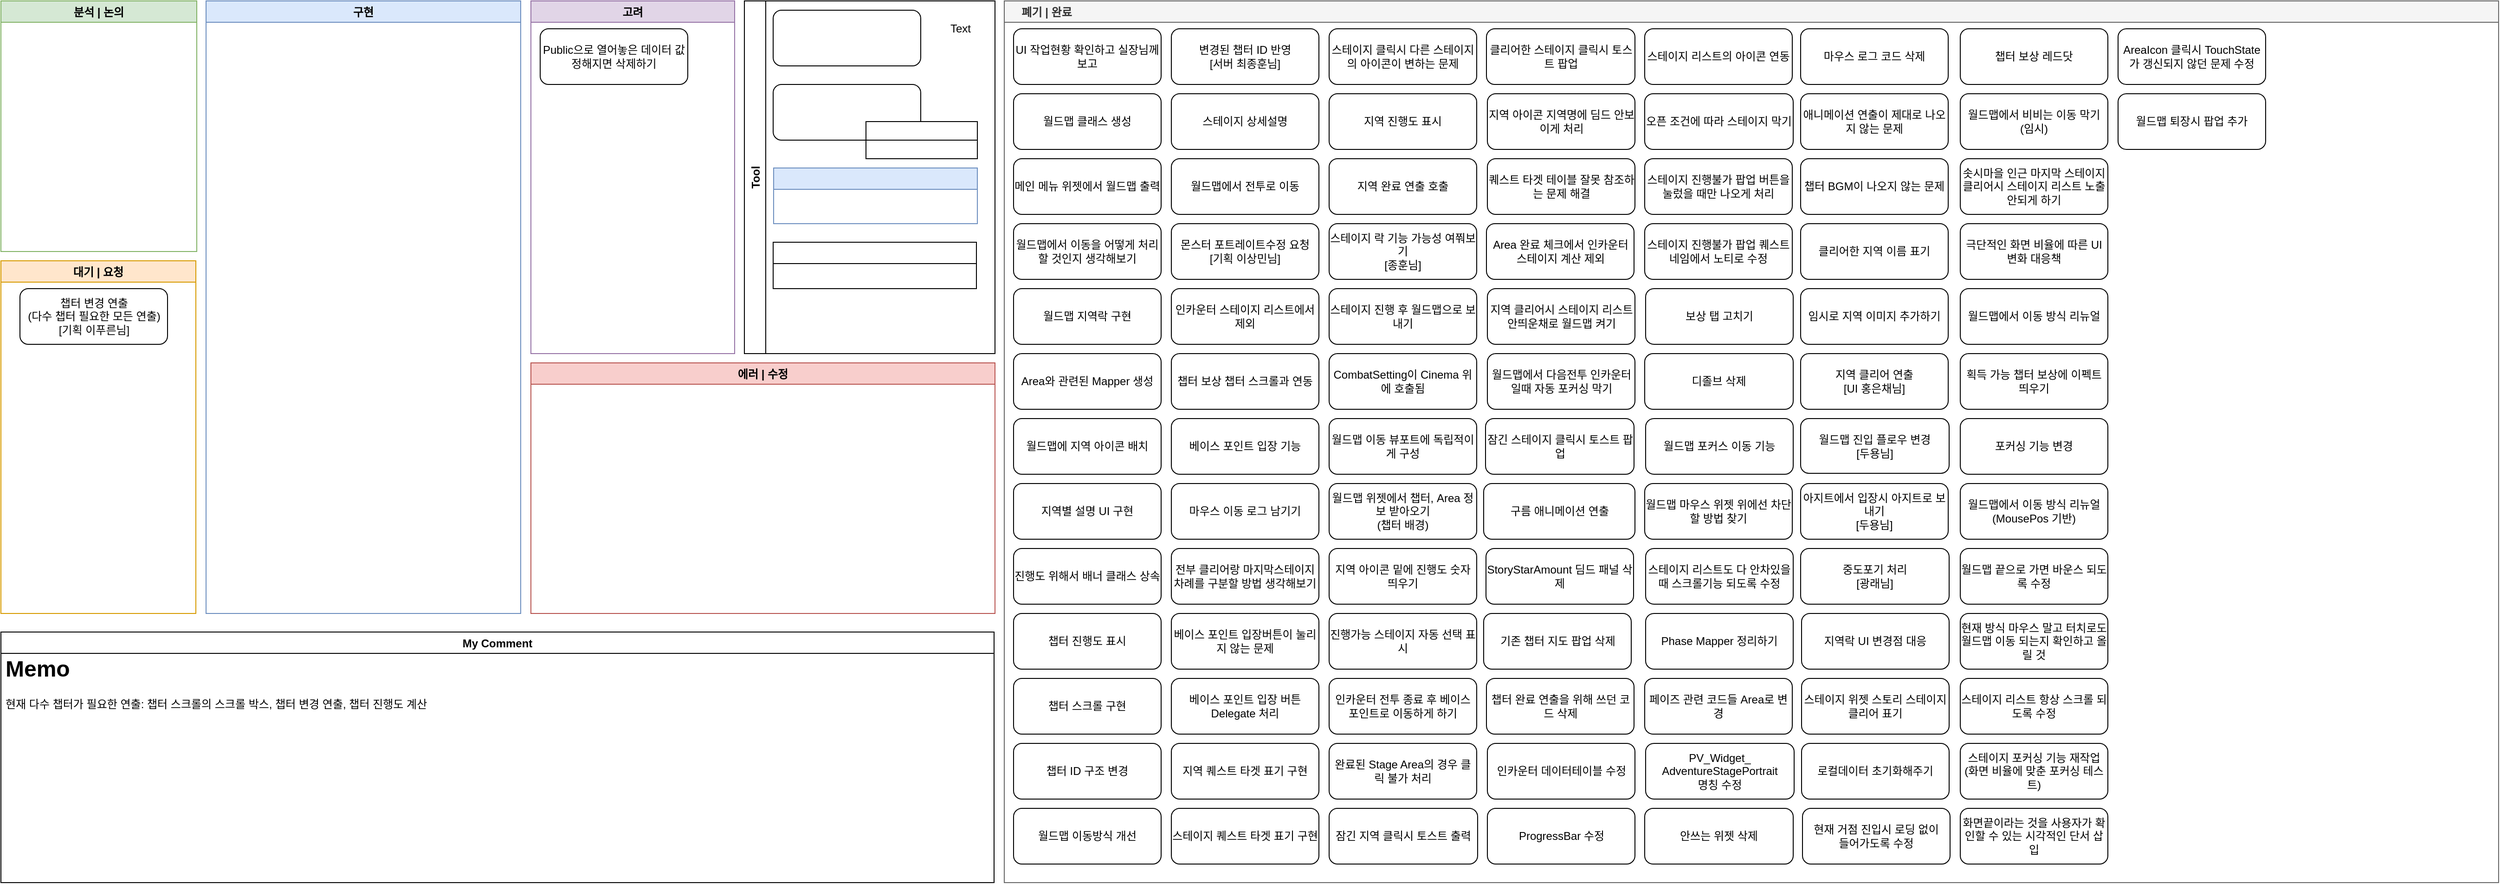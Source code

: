<mxfile version="15.9.6" type="github">
  <diagram id="sQ8EXhfYu_Z4RW1TYD9f" name="Page-1">
    <mxGraphModel dx="1422" dy="762" grid="1" gridSize="10" guides="1" tooltips="1" connect="0" arrows="1" fold="1" page="1" pageScale="1" pageWidth="827" pageHeight="1169" math="0" shadow="0">
      <root>
        <mxCell id="0" />
        <mxCell id="1" parent="0" />
        <mxCell id="wOnGFkAYj0Utu0_wV-MN-16" value="구현" style="swimlane;fillColor=#dae8fc;strokeColor=#6c8ebf;" parent="1" vertex="1">
          <mxGeometry x="270" y="50" width="339" height="660" as="geometry" />
        </mxCell>
        <mxCell id="wOnGFkAYj0Utu0_wV-MN-17" value="분석 | 논의" style="swimlane;strokeColor=#82b366;fillColor=#D5E8D4;" parent="1" vertex="1">
          <mxGeometry x="49" y="50" width="211" height="270" as="geometry" />
        </mxCell>
        <mxCell id="MTrl5ynQiznJmTlUDSWs-4" value="대기 | 요청" style="swimlane;strokeColor=#d79b00;fillColor=#ffe6cc;" parent="1" vertex="1">
          <mxGeometry x="49" y="330" width="210" height="380" as="geometry" />
        </mxCell>
        <mxCell id="JvFQZsxhrIlM6GvxB-Bj-3" value="챕터 변경 연출&lt;br&gt;(다수 챕터 필요한 모든 연출)&lt;br&gt;[기획 이푸른님]" style="rounded=1;whiteSpace=wrap;html=1;" parent="MTrl5ynQiznJmTlUDSWs-4" vertex="1">
          <mxGeometry x="20.5" y="30" width="159" height="60" as="geometry" />
        </mxCell>
        <mxCell id="9A0mLHsorhuxDrabdEOj-9" value="에러 | 수정" style="swimlane;fillColor=#f8cecc;strokeColor=#b85450;startSize=23;" parent="1" vertex="1">
          <mxGeometry x="620" y="440" width="500" height="270" as="geometry" />
        </mxCell>
        <mxCell id="hDPYIisuoytdxOGGVnbc-3" value="     폐기 | 완료" style="swimlane;strokeColor=#666666;fillColor=#f5f5f5;fontColor=#333333;align=left;" parent="1" vertex="1">
          <mxGeometry x="1130" y="50" width="1610" height="950" as="geometry" />
        </mxCell>
        <mxCell id="atVRBHWBVTBCoCOBbs-6-2" value="UI 작업현황 확인하고 실장님께 보고" style="rounded=1;whiteSpace=wrap;html=1;" parent="hDPYIisuoytdxOGGVnbc-3" vertex="1">
          <mxGeometry x="10" y="30" width="159" height="60" as="geometry" />
        </mxCell>
        <mxCell id="8GiOX_5ZcvJH73Y0Fhzy-2" value="월드맵 클래스 생성" style="rounded=1;whiteSpace=wrap;html=1;" parent="hDPYIisuoytdxOGGVnbc-3" vertex="1">
          <mxGeometry x="10" y="100" width="159" height="60" as="geometry" />
        </mxCell>
        <mxCell id="8GiOX_5ZcvJH73Y0Fhzy-1" value="메인 메뉴 위젯에서 월드맵 출력" style="rounded=1;whiteSpace=wrap;html=1;" parent="hDPYIisuoytdxOGGVnbc-3" vertex="1">
          <mxGeometry x="10" y="170" width="159" height="60" as="geometry" />
        </mxCell>
        <mxCell id="lYunYYrA7qYBkTZxslzv-2" value="월드맵에서 이동을 어떻게 처리할 것인지 생각해보기" style="rounded=1;whiteSpace=wrap;html=1;" parent="hDPYIisuoytdxOGGVnbc-3" vertex="1">
          <mxGeometry x="10" y="240" width="159" height="60" as="geometry" />
        </mxCell>
        <mxCell id="8GiOX_5ZcvJH73Y0Fhzy-7" value="Area와 관련된 Mapper 생성" style="rounded=1;whiteSpace=wrap;html=1;" parent="hDPYIisuoytdxOGGVnbc-3" vertex="1">
          <mxGeometry x="10" y="380" width="159" height="60" as="geometry" />
        </mxCell>
        <mxCell id="fKnXUZ_Y8Yj8oVJBZo9e-3" value="월드맵에 지역 아이콘 배치" style="rounded=1;whiteSpace=wrap;html=1;" parent="hDPYIisuoytdxOGGVnbc-3" vertex="1">
          <mxGeometry x="10" y="450" width="159" height="60" as="geometry" />
        </mxCell>
        <mxCell id="8GiOX_5ZcvJH73Y0Fhzy-4" value="월드맵 지역락 구현" style="rounded=1;whiteSpace=wrap;html=1;" parent="hDPYIisuoytdxOGGVnbc-3" vertex="1">
          <mxGeometry x="10" y="310" width="159" height="60" as="geometry" />
        </mxCell>
        <mxCell id="8GiOX_5ZcvJH73Y0Fhzy-10" value="지역별 설명 UI 구현" style="rounded=1;whiteSpace=wrap;html=1;" parent="hDPYIisuoytdxOGGVnbc-3" vertex="1">
          <mxGeometry x="10" y="520" width="159" height="60" as="geometry" />
        </mxCell>
        <mxCell id="NNDFR1LKHZ_8l8TIc3SD-2" value="진행도 위해서 배너 클래스 상속" style="rounded=1;whiteSpace=wrap;html=1;" parent="hDPYIisuoytdxOGGVnbc-3" vertex="1">
          <mxGeometry x="10" y="590" width="159" height="60" as="geometry" />
        </mxCell>
        <mxCell id="YfF9ztZLRGlCkRkIGvAC-5" value="챕터 진행도 표시" style="rounded=1;whiteSpace=wrap;html=1;" parent="hDPYIisuoytdxOGGVnbc-3" vertex="1">
          <mxGeometry x="10" y="660" width="159" height="60" as="geometry" />
        </mxCell>
        <mxCell id="8GiOX_5ZcvJH73Y0Fhzy-8" value="챕터 스크롤 구현" style="rounded=1;whiteSpace=wrap;html=1;" parent="hDPYIisuoytdxOGGVnbc-3" vertex="1">
          <mxGeometry x="10" y="730" width="159" height="60" as="geometry" />
        </mxCell>
        <mxCell id="YfF9ztZLRGlCkRkIGvAC-9" value="챕터 ID 구조 변경" style="rounded=1;whiteSpace=wrap;html=1;" parent="hDPYIisuoytdxOGGVnbc-3" vertex="1">
          <mxGeometry x="10" y="800" width="159" height="60" as="geometry" />
        </mxCell>
        <mxCell id="5TGIPtgfNIGxRz2AxhJH-1" value="월드맵 이동방식 개선" style="rounded=1;whiteSpace=wrap;html=1;" parent="hDPYIisuoytdxOGGVnbc-3" vertex="1">
          <mxGeometry x="10" y="870" width="159" height="60" as="geometry" />
        </mxCell>
        <mxCell id="YfF9ztZLRGlCkRkIGvAC-4" value="변경된 챕터 ID 반영&lt;br&gt;[서버 최종훈님]" style="rounded=1;whiteSpace=wrap;html=1;" parent="hDPYIisuoytdxOGGVnbc-3" vertex="1">
          <mxGeometry x="180" y="30" width="159" height="60" as="geometry" />
        </mxCell>
        <mxCell id="YfF9ztZLRGlCkRkIGvAC-12" value="스테이지 상세설명" style="rounded=1;whiteSpace=wrap;html=1;" parent="hDPYIisuoytdxOGGVnbc-3" vertex="1">
          <mxGeometry x="180" y="100" width="159" height="60" as="geometry" />
        </mxCell>
        <mxCell id="YfF9ztZLRGlCkRkIGvAC-7" value="월드맵에서 전투로 이동" style="rounded=1;whiteSpace=wrap;html=1;" parent="hDPYIisuoytdxOGGVnbc-3" vertex="1">
          <mxGeometry x="180" y="170" width="159" height="60" as="geometry" />
        </mxCell>
        <mxCell id="YfF9ztZLRGlCkRkIGvAC-10" value="몬스터 포트레이트수정 요청&lt;br&gt;[기획 이상민님]" style="rounded=1;whiteSpace=wrap;html=1;" parent="hDPYIisuoytdxOGGVnbc-3" vertex="1">
          <mxGeometry x="180" y="240" width="159" height="60" as="geometry" />
        </mxCell>
        <mxCell id="32iTDsRpcqnxO3VkxNKm-3" value="인카운터 스테이지 리스트에서 제외" style="rounded=1;whiteSpace=wrap;html=1;" parent="hDPYIisuoytdxOGGVnbc-3" vertex="1">
          <mxGeometry x="180" y="310" width="159" height="60" as="geometry" />
        </mxCell>
        <mxCell id="fKnXUZ_Y8Yj8oVJBZo9e-4" value="챕터 보상 챕터 스크롤과 연동" style="rounded=1;whiteSpace=wrap;html=1;" parent="hDPYIisuoytdxOGGVnbc-3" vertex="1">
          <mxGeometry x="180" y="380" width="159" height="60" as="geometry" />
        </mxCell>
        <mxCell id="YfF9ztZLRGlCkRkIGvAC-11" value="베이스 포인트 입장 기능" style="rounded=1;whiteSpace=wrap;html=1;" parent="hDPYIisuoytdxOGGVnbc-3" vertex="1">
          <mxGeometry x="180" y="450" width="159" height="60" as="geometry" />
        </mxCell>
        <mxCell id="32iTDsRpcqnxO3VkxNKm-2" value="마우스 이동 로그 남기기" style="rounded=1;whiteSpace=wrap;html=1;" parent="hDPYIisuoytdxOGGVnbc-3" vertex="1">
          <mxGeometry x="180" y="520" width="159" height="60" as="geometry" />
        </mxCell>
        <mxCell id="YfF9ztZLRGlCkRkIGvAC-1" value="전부 클리어랑 마지막스테이지 차례를 구분할 방법 생각해보기" style="rounded=1;whiteSpace=wrap;html=1;" parent="hDPYIisuoytdxOGGVnbc-3" vertex="1">
          <mxGeometry x="180" y="590" width="159" height="60" as="geometry" />
        </mxCell>
        <mxCell id="YfF9ztZLRGlCkRkIGvAC-3" value="베이스 포인트 입장버튼이 눌리지 않는 문제" style="rounded=1;whiteSpace=wrap;html=1;" parent="hDPYIisuoytdxOGGVnbc-3" vertex="1">
          <mxGeometry x="180" y="660" width="159" height="60" as="geometry" />
        </mxCell>
        <mxCell id="NNDFR1LKHZ_8l8TIc3SD-1" value="베이스 포인트 입장 버튼 Delegate 처리" style="rounded=1;whiteSpace=wrap;html=1;" parent="hDPYIisuoytdxOGGVnbc-3" vertex="1">
          <mxGeometry x="180" y="730" width="159" height="60" as="geometry" />
        </mxCell>
        <mxCell id="8GiOX_5ZcvJH73Y0Fhzy-9" value="지역 퀘스트 타겟 표기 구현" style="rounded=1;whiteSpace=wrap;html=1;" parent="hDPYIisuoytdxOGGVnbc-3" vertex="1">
          <mxGeometry x="180" y="800" width="159" height="60" as="geometry" />
        </mxCell>
        <mxCell id="32iTDsRpcqnxO3VkxNKm-5" value="스테이지 퀘스트 타겟 표기 구현" style="rounded=1;whiteSpace=wrap;html=1;" parent="hDPYIisuoytdxOGGVnbc-3" vertex="1">
          <mxGeometry x="180" y="870" width="159" height="60" as="geometry" />
        </mxCell>
        <mxCell id="32iTDsRpcqnxO3VkxNKm-1" value="스테이지 클릭시 다른 스테이지의 아이콘이 변하는 문제" style="rounded=1;whiteSpace=wrap;html=1;" parent="hDPYIisuoytdxOGGVnbc-3" vertex="1">
          <mxGeometry x="350" y="30" width="159" height="60" as="geometry" />
        </mxCell>
        <mxCell id="YfF9ztZLRGlCkRkIGvAC-6" value="지역 진행도 표시" style="rounded=1;whiteSpace=wrap;html=1;" parent="hDPYIisuoytdxOGGVnbc-3" vertex="1">
          <mxGeometry x="350" y="100" width="159" height="60" as="geometry" />
        </mxCell>
        <mxCell id="YfF9ztZLRGlCkRkIGvAC-2" value="지역 완료 연출 호출" style="rounded=1;whiteSpace=wrap;html=1;" parent="hDPYIisuoytdxOGGVnbc-3" vertex="1">
          <mxGeometry x="350" y="170" width="159" height="60" as="geometry" />
        </mxCell>
        <mxCell id="32iTDsRpcqnxO3VkxNKm-6" value="스테이지 락 기능 가능성 여쭤보기&lt;br&gt;[종훈님]" style="rounded=1;whiteSpace=wrap;html=1;" parent="hDPYIisuoytdxOGGVnbc-3" vertex="1">
          <mxGeometry x="350" y="240" width="159" height="60" as="geometry" />
        </mxCell>
        <mxCell id="SFROFrCYzg7VlvZK26Fv-1" value="스테이지 진행 후 월드맵으로 보내기" style="rounded=1;whiteSpace=wrap;html=1;" parent="hDPYIisuoytdxOGGVnbc-3" vertex="1">
          <mxGeometry x="350" y="310" width="159" height="60" as="geometry" />
        </mxCell>
        <mxCell id="mTPu1nSo0R1RRkqdtAdQ-1" value="CombatSetting이 Cinema 위에 호출됨" style="rounded=1;whiteSpace=wrap;html=1;" parent="hDPYIisuoytdxOGGVnbc-3" vertex="1">
          <mxGeometry x="350" y="380" width="159" height="60" as="geometry" />
        </mxCell>
        <mxCell id="mTPu1nSo0R1RRkqdtAdQ-5" value="월드맵 이동 뷰포트에 독립적이게 구성" style="rounded=1;whiteSpace=wrap;html=1;" parent="hDPYIisuoytdxOGGVnbc-3" vertex="1">
          <mxGeometry x="350" y="450" width="159" height="60" as="geometry" />
        </mxCell>
        <mxCell id="fKnXUZ_Y8Yj8oVJBZo9e-1" value="월드맵 위젯에서 챕터, Area 정보 받아오기&lt;br&gt;(챕터 배경)" style="rounded=1;whiteSpace=wrap;html=1;" parent="hDPYIisuoytdxOGGVnbc-3" vertex="1">
          <mxGeometry x="350" y="520" width="159" height="60" as="geometry" />
        </mxCell>
        <mxCell id="mTPu1nSo0R1RRkqdtAdQ-6" value="지역 아이콘 밑에 진행도 숫자 띄우기" style="rounded=1;whiteSpace=wrap;html=1;" parent="hDPYIisuoytdxOGGVnbc-3" vertex="1">
          <mxGeometry x="350" y="590" width="159" height="60" as="geometry" />
        </mxCell>
        <mxCell id="mTPu1nSo0R1RRkqdtAdQ-8" value="진행가능 스테이지 자동 선택 표시" style="rounded=1;whiteSpace=wrap;html=1;" parent="hDPYIisuoytdxOGGVnbc-3" vertex="1">
          <mxGeometry x="350" y="660" width="159" height="60" as="geometry" />
        </mxCell>
        <mxCell id="mTPu1nSo0R1RRkqdtAdQ-4" value="인카운터 전투 종료 후 베이스 포인트로 이동하게 하기" style="rounded=1;whiteSpace=wrap;html=1;" parent="hDPYIisuoytdxOGGVnbc-3" vertex="1">
          <mxGeometry x="350" y="730" width="159" height="60" as="geometry" />
        </mxCell>
        <mxCell id="mTPu1nSo0R1RRkqdtAdQ-3" value="완료된 Stage Area의 경우 클릭 불가 처리" style="rounded=1;whiteSpace=wrap;html=1;" parent="hDPYIisuoytdxOGGVnbc-3" vertex="1">
          <mxGeometry x="350" y="800" width="159" height="60" as="geometry" />
        </mxCell>
        <mxCell id="mTPu1nSo0R1RRkqdtAdQ-9" value="잠긴 지역 클릭시 토스트 출력" style="rounded=1;whiteSpace=wrap;html=1;" parent="hDPYIisuoytdxOGGVnbc-3" vertex="1">
          <mxGeometry x="350" y="870" width="160" height="60" as="geometry" />
        </mxCell>
        <mxCell id="mTPu1nSo0R1RRkqdtAdQ-10" value="클리어한 스테이지 클릭시 토스트 팝업" style="rounded=1;whiteSpace=wrap;html=1;fillColor=default;strokeColor=default;fontColor=default;" parent="hDPYIisuoytdxOGGVnbc-3" vertex="1">
          <mxGeometry x="519.5" y="30" width="160" height="60" as="geometry" />
        </mxCell>
        <mxCell id="JcdMrhdxGSStzC7vy00--23" value="퀘스트 타겟 테이블 잘못 참조하는 문제 해결" style="rounded=1;whiteSpace=wrap;html=1;fillColor=default;strokeColor=default;fontColor=default;" parent="hDPYIisuoytdxOGGVnbc-3" vertex="1">
          <mxGeometry x="520.5" y="170" width="159" height="60" as="geometry" />
        </mxCell>
        <mxCell id="mTPu1nSo0R1RRkqdtAdQ-7" value="지역 아이콘 지역명에 딤드 안보이게 처리" style="rounded=1;whiteSpace=wrap;html=1;fillColor=default;strokeColor=default;fontColor=default;" parent="hDPYIisuoytdxOGGVnbc-3" vertex="1">
          <mxGeometry x="520.5" y="100" width="159" height="60" as="geometry" />
        </mxCell>
        <mxCell id="mTPu1nSo0R1RRkqdtAdQ-2" value="Area 완료 체크에서 인카운터 스테이지 계산 제외" style="rounded=1;whiteSpace=wrap;html=1;fillColor=default;strokeColor=default;fontColor=default;" parent="hDPYIisuoytdxOGGVnbc-3" vertex="1">
          <mxGeometry x="519.5" y="240" width="159" height="60" as="geometry" />
        </mxCell>
        <mxCell id="mTPu1nSo0R1RRkqdtAdQ-16" value="지역 클리어시 스테이지 리스트 안띄운채로 월드맵 켜기" style="rounded=1;whiteSpace=wrap;html=1;fillColor=default;strokeColor=default;fontColor=default;" parent="hDPYIisuoytdxOGGVnbc-3" vertex="1">
          <mxGeometry x="520.5" y="310" width="159" height="60" as="geometry" />
        </mxCell>
        <mxCell id="mTPu1nSo0R1RRkqdtAdQ-18" value="월드맵에서 다음전투 인카운터일때 자동 포커싱 막기" style="rounded=1;whiteSpace=wrap;html=1;fillColor=default;strokeColor=default;fontColor=default;" parent="hDPYIisuoytdxOGGVnbc-3" vertex="1">
          <mxGeometry x="520.5" y="380" width="159" height="60" as="geometry" />
        </mxCell>
        <mxCell id="mTPu1nSo0R1RRkqdtAdQ-12" value="잠긴 스테이지 클릭시 토스트 팝업" style="rounded=1;whiteSpace=wrap;html=1;fillColor=default;strokeColor=default;fontColor=default;" parent="hDPYIisuoytdxOGGVnbc-3" vertex="1">
          <mxGeometry x="518.5" y="450" width="160" height="60" as="geometry" />
        </mxCell>
        <mxCell id="mTPu1nSo0R1RRkqdtAdQ-17" value="구름 애니메이션 연출" style="rounded=1;whiteSpace=wrap;html=1;fillColor=default;strokeColor=default;fontColor=default;" parent="hDPYIisuoytdxOGGVnbc-3" vertex="1">
          <mxGeometry x="516.5" y="520" width="163" height="60" as="geometry" />
        </mxCell>
        <mxCell id="JcdMrhdxGSStzC7vy00--21" value="StoryStarAmount 딤드 패널 삭제" style="rounded=1;whiteSpace=wrap;html=1;fillColor=default;strokeColor=default;fontColor=default;" parent="hDPYIisuoytdxOGGVnbc-3" vertex="1">
          <mxGeometry x="519" y="590" width="159" height="60" as="geometry" />
        </mxCell>
        <mxCell id="8GiOX_5ZcvJH73Y0Fhzy-3" value="기존 챕터 지도 팝업 삭제" style="rounded=1;whiteSpace=wrap;html=1;fillColor=default;strokeColor=default;fontColor=default;" parent="hDPYIisuoytdxOGGVnbc-3" vertex="1">
          <mxGeometry x="516.5" y="660" width="159" height="60" as="geometry" />
        </mxCell>
        <mxCell id="8GiOX_5ZcvJH73Y0Fhzy-5" value="챕터 완료 연출을 위해 쓰던 코드 삭제" style="rounded=1;whiteSpace=wrap;html=1;fillColor=default;strokeColor=default;fontColor=default;" parent="hDPYIisuoytdxOGGVnbc-3" vertex="1">
          <mxGeometry x="519.5" y="730" width="159" height="60" as="geometry" />
        </mxCell>
        <mxCell id="32iTDsRpcqnxO3VkxNKm-4" value="인카운터 데이터테이블 수정" style="rounded=1;whiteSpace=wrap;html=1;fillColor=default;strokeColor=default;fontColor=default;" parent="hDPYIisuoytdxOGGVnbc-3" vertex="1">
          <mxGeometry x="520.5" y="800" width="159" height="60" as="geometry" />
        </mxCell>
        <mxCell id="u-zzOmrkJS4MpRmy39Oz-1" value="ProgressBar 수정" style="rounded=1;whiteSpace=wrap;html=1;fillColor=default;strokeColor=default;fontColor=default;" parent="hDPYIisuoytdxOGGVnbc-3" vertex="1">
          <mxGeometry x="520.5" y="870" width="159" height="60" as="geometry" />
        </mxCell>
        <mxCell id="u-zzOmrkJS4MpRmy39Oz-2" value="스테이지 리스트의 아이콘 연동" style="rounded=1;whiteSpace=wrap;html=1;" parent="hDPYIisuoytdxOGGVnbc-3" vertex="1">
          <mxGeometry x="690" y="30" width="159" height="60" as="geometry" />
        </mxCell>
        <mxCell id="JcdMrhdxGSStzC7vy00--1" value="오픈 조건에 따라 스테이지 막기" style="rounded=1;whiteSpace=wrap;html=1;" parent="hDPYIisuoytdxOGGVnbc-3" vertex="1">
          <mxGeometry x="690" y="100" width="160" height="60" as="geometry" />
        </mxCell>
        <mxCell id="u-zzOmrkJS4MpRmy39Oz-3" value="스테이지 진행불가 팝업 버튼을 눌렀을 때만 나오게 처리" style="rounded=1;whiteSpace=wrap;html=1;" parent="hDPYIisuoytdxOGGVnbc-3" vertex="1">
          <mxGeometry x="690" y="170" width="159" height="60" as="geometry" />
        </mxCell>
        <mxCell id="u-zzOmrkJS4MpRmy39Oz-4" value="스테이지 진행불가 팝업 퀘스트 네임에서 노티로 수정" style="rounded=1;whiteSpace=wrap;html=1;" parent="hDPYIisuoytdxOGGVnbc-3" vertex="1">
          <mxGeometry x="690" y="240" width="159" height="60" as="geometry" />
        </mxCell>
        <mxCell id="JcdMrhdxGSStzC7vy00--22" value="보상 탭 고치기" style="rounded=1;whiteSpace=wrap;html=1;" parent="hDPYIisuoytdxOGGVnbc-3" vertex="1">
          <mxGeometry x="691" y="310" width="159" height="60" as="geometry" />
        </mxCell>
        <mxCell id="u-zzOmrkJS4MpRmy39Oz-34" value="디졸브 삭제" style="rounded=1;whiteSpace=wrap;html=1;" parent="hDPYIisuoytdxOGGVnbc-3" vertex="1">
          <mxGeometry x="690" y="380" width="160" height="60" as="geometry" />
        </mxCell>
        <mxCell id="0nPy4N3juvfmv_uaInZj-2" value="월드맵 포커스 이동 기능" style="rounded=1;whiteSpace=wrap;html=1;" parent="hDPYIisuoytdxOGGVnbc-3" vertex="1">
          <mxGeometry x="691" y="450" width="159" height="60" as="geometry" />
        </mxCell>
        <mxCell id="0nPy4N3juvfmv_uaInZj-1" value="월드맵 마우스 위젯 위에선 차단할 방법 찾기" style="rounded=1;whiteSpace=wrap;html=1;fillColor=default;strokeColor=default;fontColor=default;" parent="hDPYIisuoytdxOGGVnbc-3" vertex="1">
          <mxGeometry x="690" y="520" width="159" height="60" as="geometry" />
        </mxCell>
        <mxCell id="lIS4hiFMWc-Y0QBGkMAu-1" value="스테이지 리스트도 다 안차있을 때 스크롤기능 되도록 수정" style="rounded=1;whiteSpace=wrap;html=1;fillColor=default;strokeColor=default;fontColor=default;" parent="hDPYIisuoytdxOGGVnbc-3" vertex="1">
          <mxGeometry x="691" y="590" width="159" height="60" as="geometry" />
        </mxCell>
        <mxCell id="fKnXUZ_Y8Yj8oVJBZo9e-2" value="Phase Mapper 정리하기" style="rounded=1;whiteSpace=wrap;html=1;fillColor=default;strokeColor=default;fontColor=default;" parent="hDPYIisuoytdxOGGVnbc-3" vertex="1">
          <mxGeometry x="691" y="660" width="159" height="60" as="geometry" />
        </mxCell>
        <mxCell id="8GiOX_5ZcvJH73Y0Fhzy-6" value="페이즈 관련 코드들 Area로 변경" style="rounded=1;whiteSpace=wrap;html=1;fillColor=default;strokeColor=default;fontColor=default;" parent="hDPYIisuoytdxOGGVnbc-3" vertex="1">
          <mxGeometry x="690" y="730" width="159" height="60" as="geometry" />
        </mxCell>
        <mxCell id="YfF9ztZLRGlCkRkIGvAC-8" value="PV_Widget_&lt;br&gt;AdventureStagePortrait&lt;br&gt;명칭 수정" style="rounded=1;whiteSpace=wrap;html=1;fillColor=default;strokeColor=default;fontColor=default;" parent="hDPYIisuoytdxOGGVnbc-3" vertex="1">
          <mxGeometry x="691" y="800" width="160" height="60" as="geometry" />
        </mxCell>
        <mxCell id="0nPy4N3juvfmv_uaInZj-3" value="안쓰는 위젯 삭제" style="rounded=1;whiteSpace=wrap;html=1;fillColor=default;strokeColor=default;fontColor=default;" parent="hDPYIisuoytdxOGGVnbc-3" vertex="1">
          <mxGeometry x="690" y="870" width="160" height="60" as="geometry" />
        </mxCell>
        <mxCell id="pFrNJoCVi7BeC573tgVh-1" value="마우스 로그 코드 삭제" style="rounded=1;whiteSpace=wrap;html=1;" parent="hDPYIisuoytdxOGGVnbc-3" vertex="1">
          <mxGeometry x="858" y="30" width="159" height="60" as="geometry" />
        </mxCell>
        <mxCell id="mTPu1nSo0R1RRkqdtAdQ-15" value="애니메이션 연출이 제대로 나오지 않는 문제" style="rounded=1;whiteSpace=wrap;html=1;" parent="hDPYIisuoytdxOGGVnbc-3" vertex="1">
          <mxGeometry x="858" y="100" width="159" height="60" as="geometry" />
        </mxCell>
        <mxCell id="PSq5UGeVe7J4AEmQiXRz-1" value="챕터 BGM이 나오지 않는 문제" style="rounded=1;whiteSpace=wrap;html=1;" parent="hDPYIisuoytdxOGGVnbc-3" vertex="1">
          <mxGeometry x="858" y="170" width="159" height="60" as="geometry" />
        </mxCell>
        <mxCell id="h3ZSoLO2vfeByswtqO_V-1" value="클리어한 지역 이름 표기" style="rounded=1;whiteSpace=wrap;html=1;" parent="hDPYIisuoytdxOGGVnbc-3" vertex="1">
          <mxGeometry x="858" y="240" width="159" height="60" as="geometry" />
        </mxCell>
        <mxCell id="z8pUPVwigBOaY4RKg8TQ-1" value="임시로 지역 이미지 추가하기" style="rounded=1;whiteSpace=wrap;html=1;" parent="hDPYIisuoytdxOGGVnbc-3" vertex="1">
          <mxGeometry x="858" y="310" width="159" height="60" as="geometry" />
        </mxCell>
        <mxCell id="JvFQZsxhrIlM6GvxB-Bj-4" value="지역 클리어 연출&lt;br&gt;[UI 홍은채님]" style="rounded=1;whiteSpace=wrap;html=1;" parent="hDPYIisuoytdxOGGVnbc-3" vertex="1">
          <mxGeometry x="858" y="380" width="159" height="60" as="geometry" />
        </mxCell>
        <mxCell id="JcdMrhdxGSStzC7vy00--24" value="중도포기 처리&lt;br&gt;[광래님]" style="rounded=1;whiteSpace=wrap;html=1;" parent="hDPYIisuoytdxOGGVnbc-3" vertex="1">
          <mxGeometry x="858" y="590" width="160" height="60" as="geometry" />
        </mxCell>
        <mxCell id="7aeweUhe6Mv9d77EpXdP-6" value="아지트에서 입장시 아지트로 보내기&lt;br&gt;[두용님]" style="rounded=1;whiteSpace=wrap;html=1;" parent="hDPYIisuoytdxOGGVnbc-3" vertex="1">
          <mxGeometry x="858" y="520" width="159" height="60" as="geometry" />
        </mxCell>
        <mxCell id="7aeweUhe6Mv9d77EpXdP-7" value="월드맵 진입 플로우 변경&lt;br&gt;[두용님]" style="rounded=1;whiteSpace=wrap;html=1;" parent="hDPYIisuoytdxOGGVnbc-3" vertex="1">
          <mxGeometry x="858" y="450" width="160" height="59" as="geometry" />
        </mxCell>
        <mxCell id="7aeweUhe6Mv9d77EpXdP-4" value="지역락 UI 변경점 대응" style="rounded=1;whiteSpace=wrap;html=1;" parent="hDPYIisuoytdxOGGVnbc-3" vertex="1">
          <mxGeometry x="859" y="660" width="159" height="60" as="geometry" />
        </mxCell>
        <mxCell id="7aeweUhe6Mv9d77EpXdP-3" value="스테이지 위젯 스토리 스테이지 클리어 표기" style="rounded=1;whiteSpace=wrap;html=1;" parent="hDPYIisuoytdxOGGVnbc-3" vertex="1">
          <mxGeometry x="859" y="730" width="159" height="60" as="geometry" />
        </mxCell>
        <mxCell id="ne8HtMgkfAkVyHzjPCBy-1" value="로컬데이터 초기화해주기" style="rounded=1;whiteSpace=wrap;html=1;" parent="hDPYIisuoytdxOGGVnbc-3" vertex="1">
          <mxGeometry x="859" y="800" width="159" height="60" as="geometry" />
        </mxCell>
        <mxCell id="7aeweUhe6Mv9d77EpXdP-2" value="현재 거점 진입시 로딩 없이&lt;br&gt;들어가도록 수정" style="rounded=1;whiteSpace=wrap;html=1;" parent="hDPYIisuoytdxOGGVnbc-3" vertex="1">
          <mxGeometry x="860" y="870" width="159" height="60" as="geometry" />
        </mxCell>
        <mxCell id="8qZwhq6xs2QZ5eSCxIl9-1" value="챕터 보상 레드닷" style="rounded=1;whiteSpace=wrap;html=1;" parent="hDPYIisuoytdxOGGVnbc-3" vertex="1">
          <mxGeometry x="1030" y="30" width="159" height="60" as="geometry" />
        </mxCell>
        <mxCell id="8qZwhq6xs2QZ5eSCxIl9-3" value="월드맵에서 비비는 이동 막기(임시)" style="rounded=1;whiteSpace=wrap;html=1;" parent="hDPYIisuoytdxOGGVnbc-3" vertex="1">
          <mxGeometry x="1030" y="100" width="159" height="60" as="geometry" />
        </mxCell>
        <mxCell id="EDcrVo7AF0hrpLyj6o9w-1" value="솟시마을 인근 마지막 스테이지 클리어시 스테이지 리스트 노출 안되게 하기" style="rounded=1;whiteSpace=wrap;html=1;" parent="hDPYIisuoytdxOGGVnbc-3" vertex="1">
          <mxGeometry x="1030" y="170" width="159" height="60" as="geometry" />
        </mxCell>
        <mxCell id="fKnXUZ_Y8Yj8oVJBZo9e-6" value="극단적인 화면 비율에 따른 UI 변화 대응책" style="rounded=1;whiteSpace=wrap;html=1;" parent="hDPYIisuoytdxOGGVnbc-3" vertex="1">
          <mxGeometry x="1030" y="240" width="159" height="60" as="geometry" />
        </mxCell>
        <mxCell id="8qZwhq6xs2QZ5eSCxIl9-2" value="월드맵에서 이동 방식 리뉴얼" style="rounded=1;whiteSpace=wrap;html=1;" parent="hDPYIisuoytdxOGGVnbc-3" vertex="1">
          <mxGeometry x="1030" y="310" width="159" height="60" as="geometry" />
        </mxCell>
        <mxCell id="bjaaBqrv-5sZKnMrwQVb-1" value="획득 가능 챕터 보상에 이펙트 띄우기" style="rounded=1;whiteSpace=wrap;html=1;" parent="hDPYIisuoytdxOGGVnbc-3" vertex="1">
          <mxGeometry x="1030" y="380" width="159" height="60" as="geometry" />
        </mxCell>
        <mxCell id="7aeweUhe6Mv9d77EpXdP-1" value="포커싱 기능 변경" style="rounded=1;whiteSpace=wrap;html=1;" parent="hDPYIisuoytdxOGGVnbc-3" vertex="1">
          <mxGeometry x="1030" y="450" width="159" height="60" as="geometry" />
        </mxCell>
        <mxCell id="XMaGupbmjXg1dc3iNi8p-2" value="월드맵에서 이동 방식 리뉴얼&lt;br&gt;(MousePos 기반)" style="rounded=1;whiteSpace=wrap;html=1;" parent="hDPYIisuoytdxOGGVnbc-3" vertex="1">
          <mxGeometry x="1030" y="520" width="159" height="60" as="geometry" />
        </mxCell>
        <mxCell id="XMaGupbmjXg1dc3iNi8p-1" value="월드맵 끝으로 가면 바운스 되도록 수정" style="rounded=1;whiteSpace=wrap;html=1;" parent="hDPYIisuoytdxOGGVnbc-3" vertex="1">
          <mxGeometry x="1030" y="590" width="159" height="60" as="geometry" />
        </mxCell>
        <mxCell id="XMaGupbmjXg1dc3iNi8p-3" value="현재 방식 마우스 말고 터치로도 월드맵 이동 되는지 확인하고 올릴 것" style="rounded=1;whiteSpace=wrap;html=1;" parent="hDPYIisuoytdxOGGVnbc-3" vertex="1">
          <mxGeometry x="1030" y="660" width="159" height="60" as="geometry" />
        </mxCell>
        <mxCell id="a1y9glP60rAm4enx840x-1" value="스테이지 리스트 항상 스크롤 되도록 수정" style="rounded=1;whiteSpace=wrap;html=1;" parent="hDPYIisuoytdxOGGVnbc-3" vertex="1">
          <mxGeometry x="1030" y="730" width="159" height="60" as="geometry" />
        </mxCell>
        <mxCell id="gtWLUjOPjHDXdY1Di-Q_-1" value="스테이지 포커싱 기능 재작업 (화면 비율에 맞춘 포커싱 테스트)" style="rounded=1;whiteSpace=wrap;html=1;" parent="hDPYIisuoytdxOGGVnbc-3" vertex="1">
          <mxGeometry x="1030" y="800" width="159" height="60" as="geometry" />
        </mxCell>
        <mxCell id="V5sXzeoVbGBvsfYrJd10-1" value="화면끝이라는 것을 사용자가 확인할 수 있는 시각적인 단서 삽입" style="rounded=1;whiteSpace=wrap;html=1;" parent="hDPYIisuoytdxOGGVnbc-3" vertex="1">
          <mxGeometry x="1030" y="870" width="159" height="60" as="geometry" />
        </mxCell>
        <mxCell id="woMGFmKtQszthEVeLT17-1" value="AreaIcon 클릭시 TouchState가 갱신되지 않던 문제 수정" style="rounded=1;whiteSpace=wrap;html=1;" parent="hDPYIisuoytdxOGGVnbc-3" vertex="1">
          <mxGeometry x="1200" y="30" width="159" height="60" as="geometry" />
        </mxCell>
        <mxCell id="IYMKT7lotP7yfv_DQ4E_-1" value="월드맵 퇴장시 팝업 추가" style="rounded=1;whiteSpace=wrap;html=1;" parent="hDPYIisuoytdxOGGVnbc-3" vertex="1">
          <mxGeometry x="1200" y="100" width="159" height="60" as="geometry" />
        </mxCell>
        <mxCell id="6kkVd8V_ymKgZ0_L0vxy-3" value="My Comment" style="swimlane;" parent="1" vertex="1">
          <mxGeometry x="49" y="730" width="1070" height="270" as="geometry">
            <mxRectangle x="49" y="720" width="100" height="23" as="alternateBounds" />
          </mxGeometry>
        </mxCell>
        <mxCell id="KfCYHrgsOKh0RXw9eGPa-2" value="&lt;h1&gt;Memo&lt;/h1&gt;&lt;p&gt;현재 다수 챕터가 필요한 연출: 챕터 스크롤의 스크롤 박스, 챕터 변경 연출, 챕터 진행도 계산&lt;/p&gt;" style="text;html=1;strokeColor=none;fillColor=none;spacing=5;spacingTop=-20;whiteSpace=wrap;overflow=hidden;rounded=0;align=left;" parent="6kkVd8V_ymKgZ0_L0vxy-3" vertex="1">
          <mxGeometry y="20" width="1070" height="250" as="geometry" />
        </mxCell>
        <mxCell id="oumLD8d3DvaTa1NXrWpt-27" value="Tool" style="swimlane;horizontal=0;" parent="1" vertex="1">
          <mxGeometry x="850" y="50" width="270" height="380" as="geometry" />
        </mxCell>
        <mxCell id="oumLD8d3DvaTa1NXrWpt-25" value="" style="rounded=1;whiteSpace=wrap;html=1;" parent="oumLD8d3DvaTa1NXrWpt-27" vertex="1">
          <mxGeometry x="31" y="10" width="159" height="60" as="geometry" />
        </mxCell>
        <mxCell id="oumLD8d3DvaTa1NXrWpt-31" value="" style="group" parent="oumLD8d3DvaTa1NXrWpt-27" vertex="1" connectable="0">
          <mxGeometry x="31" y="90" width="220" height="80" as="geometry" />
        </mxCell>
        <mxCell id="oumLD8d3DvaTa1NXrWpt-28" value="" style="rounded=1;whiteSpace=wrap;html=1;" parent="oumLD8d3DvaTa1NXrWpt-31" vertex="1">
          <mxGeometry width="159" height="60" as="geometry" />
        </mxCell>
        <mxCell id="oumLD8d3DvaTa1NXrWpt-29" value="" style="rounded=0;whiteSpace=wrap;html=1;" parent="oumLD8d3DvaTa1NXrWpt-31" vertex="1">
          <mxGeometry x="100" y="60" width="120" height="20" as="geometry" />
        </mxCell>
        <mxCell id="oumLD8d3DvaTa1NXrWpt-30" value="" style="rounded=0;whiteSpace=wrap;html=1;" parent="oumLD8d3DvaTa1NXrWpt-31" vertex="1">
          <mxGeometry x="100" y="40" width="120" height="20" as="geometry" />
        </mxCell>
        <mxCell id="oumLD8d3DvaTa1NXrWpt-32" value="" style="swimlane;fillColor=#dae8fc;strokeColor=#6c8ebf;" parent="oumLD8d3DvaTa1NXrWpt-27" vertex="1">
          <mxGeometry x="31.5" y="180" width="219.5" height="60" as="geometry" />
        </mxCell>
        <mxCell id="oumLD8d3DvaTa1NXrWpt-34" value="" style="swimlane;" parent="oumLD8d3DvaTa1NXrWpt-27" vertex="1">
          <mxGeometry x="31" y="260" width="219" height="50" as="geometry" />
        </mxCell>
        <mxCell id="Fb32EvJjGHJRLybvlaYY-3" value="Text" style="text;html=1;align=left;verticalAlign=middle;resizable=0;points=[];autosize=1;strokeColor=none;" parent="oumLD8d3DvaTa1NXrWpt-27" vertex="1">
          <mxGeometry x="220" y="20" width="40" height="20" as="geometry" />
        </mxCell>
        <mxCell id="Hf2SFhrhB0-e0Vb06iSS-1" value="고려" style="swimlane;fillColor=#e1d5e7;strokeColor=#9673a6;startSize=23;" parent="1" vertex="1">
          <mxGeometry x="620" y="50" width="219.5" height="380" as="geometry" />
        </mxCell>
        <mxCell id="Vl92tkifqei7AE4Ekfks-1" value="Public으로 열어놓은 데이터 값 정해지면 삭제하기" style="rounded=1;whiteSpace=wrap;html=1;" parent="Hf2SFhrhB0-e0Vb06iSS-1" vertex="1">
          <mxGeometry x="10" y="30" width="159" height="60" as="geometry" />
        </mxCell>
      </root>
    </mxGraphModel>
  </diagram>
</mxfile>
